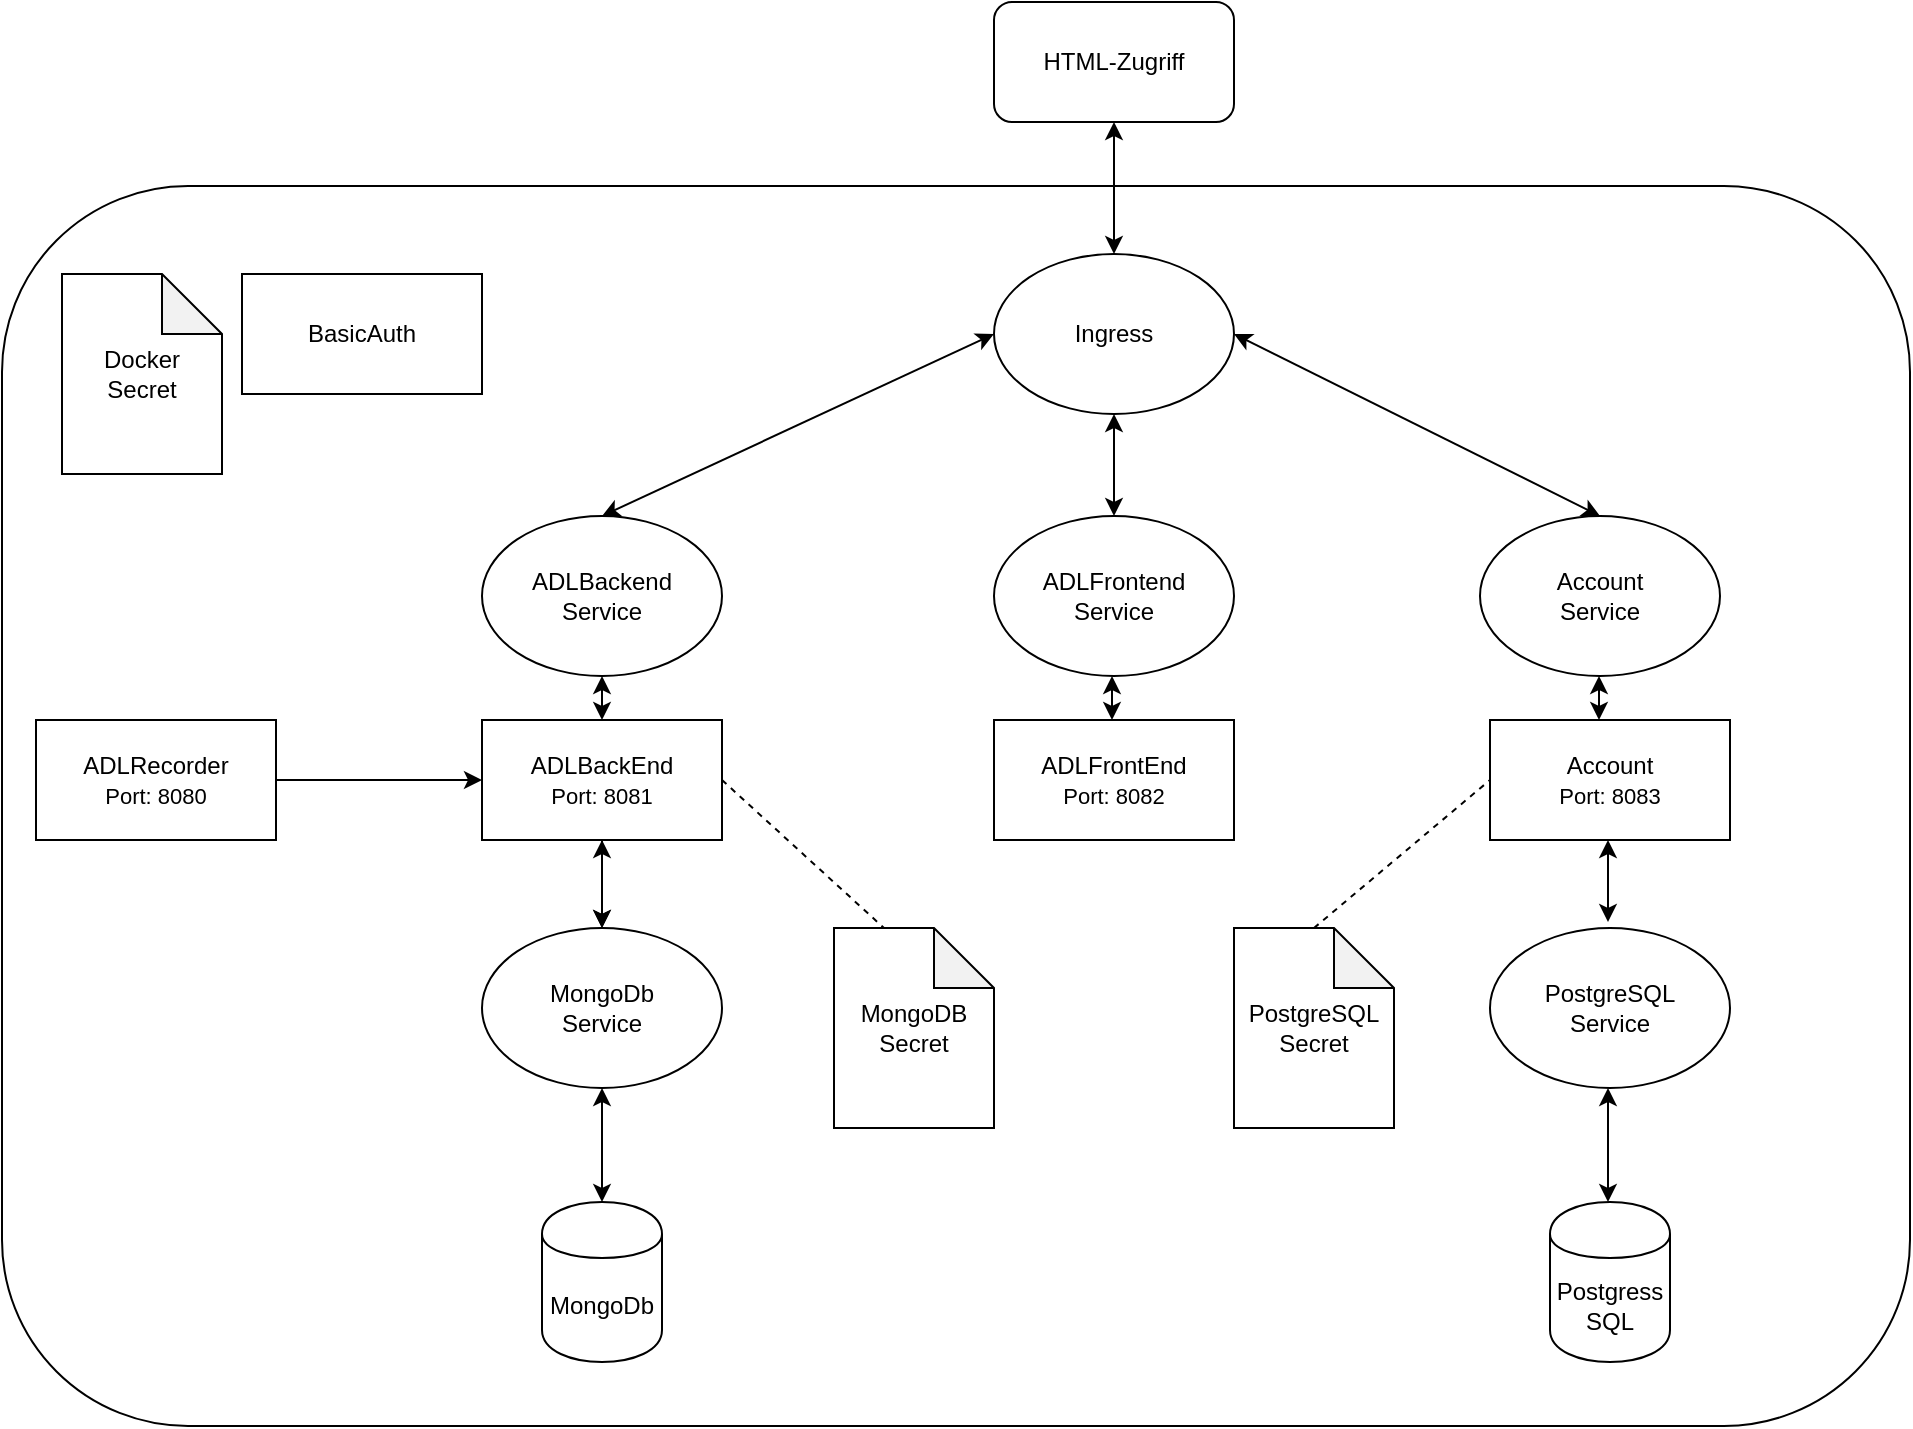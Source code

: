 <mxfile version="12.1.3" type="device" pages="1"><diagram id="1nmio2HLMhD4JNsLDUDP" name="Seite-1"><mxGraphModel dx="1808" dy="1033" grid="0" gridSize="10" guides="1" tooltips="1" connect="1" arrows="1" fold="1" page="0" pageScale="1" pageWidth="850" pageHeight="1100" math="0" shadow="0"><root><mxCell id="0"/><mxCell id="1" parent="0"/><mxCell id="ZDUjLoG2Rb13TqxuVOok-11" value="" style="edgeStyle=orthogonalEdgeStyle;rounded=0;orthogonalLoop=1;jettySize=auto;html=1;fontSize=53;" parent="1" source="ZDUjLoG2Rb13TqxuVOok-1" target="ZDUjLoG2Rb13TqxuVOok-2" edge="1"><mxGeometry relative="1" as="geometry"/></mxCell><mxCell id="ZDUjLoG2Rb13TqxuVOok-1" value="ADLRecorder&lt;br&gt;&lt;font style=&quot;font-size: 11px&quot;&gt;Port: 8080&lt;/font&gt;" style="rounded=0;whiteSpace=wrap;html=1;" parent="1" vertex="1"><mxGeometry x="-191" y="210" width="120" height="60" as="geometry"/></mxCell><mxCell id="kF2ZljexGBQ2iphMzyAR-26" value="" style="edgeStyle=orthogonalEdgeStyle;rounded=0;orthogonalLoop=1;jettySize=auto;html=1;" edge="1" parent="1" source="ZDUjLoG2Rb13TqxuVOok-2" target="kF2ZljexGBQ2iphMzyAR-1"><mxGeometry relative="1" as="geometry"/></mxCell><mxCell id="ZDUjLoG2Rb13TqxuVOok-2" value="ADLBackEnd&lt;br&gt;&lt;font style=&quot;font-size: 11px&quot;&gt;Port: 8081&lt;/font&gt;" style="rounded=0;whiteSpace=wrap;html=1;" parent="1" vertex="1"><mxGeometry x="32" y="210" width="120" height="60" as="geometry"/></mxCell><mxCell id="ZDUjLoG2Rb13TqxuVOok-3" value="ADLFrontEnd&lt;br&gt;&lt;font style=&quot;font-size: 11px&quot;&gt;Port: 8082&lt;/font&gt;" style="rounded=0;whiteSpace=wrap;html=1;" parent="1" vertex="1"><mxGeometry x="288" y="210" width="120" height="60" as="geometry"/></mxCell><mxCell id="ZDUjLoG2Rb13TqxuVOok-4" value="Account&lt;br&gt;&lt;font style=&quot;font-size: 11px&quot;&gt;Port: 8083&lt;/font&gt;" style="rounded=0;whiteSpace=wrap;html=1;" parent="1" vertex="1"><mxGeometry x="536" y="210" width="120" height="60" as="geometry"/></mxCell><mxCell id="ZDUjLoG2Rb13TqxuVOok-5" value="MongoDb&lt;br&gt;" style="shape=cylinder;whiteSpace=wrap;html=1;boundedLbl=1;backgroundOutline=1;" parent="1" vertex="1"><mxGeometry x="62" y="451" width="60" height="80" as="geometry"/></mxCell><mxCell id="ZDUjLoG2Rb13TqxuVOok-6" value="Postgress&lt;br&gt;SQL" style="shape=cylinder;whiteSpace=wrap;html=1;boundedLbl=1;backgroundOutline=1;" parent="1" vertex="1"><mxGeometry x="566" y="451" width="60" height="80" as="geometry"/></mxCell><mxCell id="kF2ZljexGBQ2iphMzyAR-1" value="MongoDb&lt;br&gt;Service" style="ellipse;whiteSpace=wrap;html=1;" vertex="1" parent="1"><mxGeometry x="32" y="314" width="120" height="80" as="geometry"/></mxCell><mxCell id="kF2ZljexGBQ2iphMzyAR-2" value="ADLBackend&lt;br&gt;Service" style="ellipse;whiteSpace=wrap;html=1;" vertex="1" parent="1"><mxGeometry x="32" y="108" width="120" height="80" as="geometry"/></mxCell><mxCell id="kF2ZljexGBQ2iphMzyAR-3" value="ADLFrontend&lt;br&gt;Service" style="ellipse;whiteSpace=wrap;html=1;" vertex="1" parent="1"><mxGeometry x="288" y="108" width="120" height="80" as="geometry"/></mxCell><mxCell id="kF2ZljexGBQ2iphMzyAR-4" value="Account&lt;br&gt;Service" style="ellipse;whiteSpace=wrap;html=1;" vertex="1" parent="1"><mxGeometry x="531" y="108" width="120" height="80" as="geometry"/></mxCell><mxCell id="kF2ZljexGBQ2iphMzyAR-5" value="PostgreSQL&lt;br&gt;Service" style="ellipse;whiteSpace=wrap;html=1;" vertex="1" parent="1"><mxGeometry x="536" y="314" width="120" height="80" as="geometry"/></mxCell><mxCell id="kF2ZljexGBQ2iphMzyAR-6" value="Ingress" style="ellipse;whiteSpace=wrap;html=1;" vertex="1" parent="1"><mxGeometry x="288" y="-23" width="120" height="80" as="geometry"/></mxCell><mxCell id="kF2ZljexGBQ2iphMzyAR-9" value="MongoDB&lt;br&gt;Secret" style="shape=note;whiteSpace=wrap;html=1;backgroundOutline=1;darkOpacity=0.05;fillColor=none;" vertex="1" parent="1"><mxGeometry x="208" y="314" width="80" height="100" as="geometry"/></mxCell><mxCell id="kF2ZljexGBQ2iphMzyAR-10" value="PostgreSQL&lt;br&gt;Secret" style="shape=note;whiteSpace=wrap;html=1;backgroundOutline=1;darkOpacity=0.05;fillColor=none;" vertex="1" parent="1"><mxGeometry x="408" y="314" width="80" height="100" as="geometry"/></mxCell><mxCell id="kF2ZljexGBQ2iphMzyAR-11" value="Docker&lt;br&gt;Secret" style="shape=note;whiteSpace=wrap;html=1;backgroundOutline=1;darkOpacity=0.05;fillColor=none;" vertex="1" parent="1"><mxGeometry x="-178" y="-13" width="80" height="100" as="geometry"/></mxCell><mxCell id="kF2ZljexGBQ2iphMzyAR-12" value="HTML-Zugriff" style="rounded=1;whiteSpace=wrap;html=1;fillColor=none;" vertex="1" parent="1"><mxGeometry x="288" y="-149" width="120" height="60" as="geometry"/></mxCell><mxCell id="kF2ZljexGBQ2iphMzyAR-13" value="" style="endArrow=classic;startArrow=classic;html=1;exitX=0.5;exitY=0;exitDx=0;exitDy=0;" edge="1" parent="1" source="ZDUjLoG2Rb13TqxuVOok-5"><mxGeometry width="50" height="50" relative="1" as="geometry"><mxPoint x="42" y="444" as="sourcePoint"/><mxPoint x="92" y="394" as="targetPoint"/><Array as="points"/></mxGeometry></mxCell><mxCell id="kF2ZljexGBQ2iphMzyAR-14" value="" style="endArrow=classic;startArrow=classic;html=1;exitX=0.5;exitY=0;exitDx=0;exitDy=0;" edge="1" parent="1" source="kF2ZljexGBQ2iphMzyAR-1"><mxGeometry width="50" height="50" relative="1" as="geometry"><mxPoint x="42" y="320" as="sourcePoint"/><mxPoint x="92" y="270" as="targetPoint"/></mxGeometry></mxCell><mxCell id="kF2ZljexGBQ2iphMzyAR-16" value="" style="endArrow=none;dashed=1;html=1;entryX=0;entryY=0;entryDx=25;entryDy=0;entryPerimeter=0;" edge="1" parent="1" target="kF2ZljexGBQ2iphMzyAR-9"><mxGeometry width="50" height="50" relative="1" as="geometry"><mxPoint x="152" y="240" as="sourcePoint"/><mxPoint x="202" y="190" as="targetPoint"/></mxGeometry></mxCell><mxCell id="kF2ZljexGBQ2iphMzyAR-17" value="" style="endArrow=none;dashed=1;html=1;exitX=0.5;exitY=0;exitDx=0;exitDy=0;exitPerimeter=0;" edge="1" parent="1" source="kF2ZljexGBQ2iphMzyAR-10"><mxGeometry width="50" height="50" relative="1" as="geometry"><mxPoint x="493" y="308" as="sourcePoint"/><mxPoint x="536" y="240" as="targetPoint"/></mxGeometry></mxCell><mxCell id="kF2ZljexGBQ2iphMzyAR-18" value="" style="endArrow=classic;startArrow=classic;html=1;exitX=0.5;exitY=0;exitDx=0;exitDy=0;" edge="1" parent="1"><mxGeometry width="50" height="50" relative="1" as="geometry"><mxPoint x="595" y="451" as="sourcePoint"/><mxPoint x="595" y="394" as="targetPoint"/><Array as="points"/></mxGeometry></mxCell><mxCell id="kF2ZljexGBQ2iphMzyAR-25" value="" style="endArrow=classic;startArrow=classic;html=1;exitX=0.5;exitY=0;exitDx=0;exitDy=0;" edge="1" parent="1"><mxGeometry width="50" height="50" relative="1" as="geometry"><mxPoint x="595" y="311" as="sourcePoint"/><mxPoint x="595" y="270" as="targetPoint"/><Array as="points"/></mxGeometry></mxCell><mxCell id="kF2ZljexGBQ2iphMzyAR-28" value="" style="endArrow=classic;startArrow=classic;html=1;exitX=0.5;exitY=0;exitDx=0;exitDy=0;entryX=0.5;entryY=1;entryDx=0;entryDy=0;" edge="1" parent="1" source="ZDUjLoG2Rb13TqxuVOok-2" target="kF2ZljexGBQ2iphMzyAR-2"><mxGeometry width="50" height="50" relative="1" as="geometry"><mxPoint x="-46" y="170" as="sourcePoint"/><mxPoint x="-46" y="126" as="targetPoint"/></mxGeometry></mxCell><mxCell id="kF2ZljexGBQ2iphMzyAR-29" value="" style="endArrow=classic;startArrow=classic;html=1;exitX=0.5;exitY=0;exitDx=0;exitDy=0;entryX=0.5;entryY=1;entryDx=0;entryDy=0;" edge="1" parent="1"><mxGeometry width="50" height="50" relative="1" as="geometry"><mxPoint x="347" y="210" as="sourcePoint"/><mxPoint x="347" y="188" as="targetPoint"/></mxGeometry></mxCell><mxCell id="kF2ZljexGBQ2iphMzyAR-30" value="" style="endArrow=classic;startArrow=classic;html=1;exitX=0.5;exitY=0;exitDx=0;exitDy=0;entryX=0.5;entryY=1;entryDx=0;entryDy=0;" edge="1" parent="1"><mxGeometry width="50" height="50" relative="1" as="geometry"><mxPoint x="590.5" y="210" as="sourcePoint"/><mxPoint x="590.5" y="188" as="targetPoint"/></mxGeometry></mxCell><mxCell id="kF2ZljexGBQ2iphMzyAR-31" value="" style="endArrow=classic;startArrow=classic;html=1;entryX=0;entryY=0.5;entryDx=0;entryDy=0;" edge="1" parent="1" target="kF2ZljexGBQ2iphMzyAR-6"><mxGeometry width="50" height="50" relative="1" as="geometry"><mxPoint x="92" y="108" as="sourcePoint"/><mxPoint x="142" y="58" as="targetPoint"/></mxGeometry></mxCell><mxCell id="kF2ZljexGBQ2iphMzyAR-32" value="" style="endArrow=classic;startArrow=classic;html=1;entryX=0.5;entryY=0;entryDx=0;entryDy=0;" edge="1" parent="1" target="kF2ZljexGBQ2iphMzyAR-4"><mxGeometry width="50" height="50" relative="1" as="geometry"><mxPoint x="408" y="17" as="sourcePoint"/><mxPoint x="604" y="-74" as="targetPoint"/></mxGeometry></mxCell><mxCell id="kF2ZljexGBQ2iphMzyAR-33" value="" style="endArrow=classic;startArrow=classic;html=1;exitX=0.5;exitY=0;exitDx=0;exitDy=0;entryX=0.5;entryY=1;entryDx=0;entryDy=0;" edge="1" parent="1" target="kF2ZljexGBQ2iphMzyAR-6"><mxGeometry width="50" height="50" relative="1" as="geometry"><mxPoint x="348" y="108" as="sourcePoint"/><mxPoint x="348" y="64" as="targetPoint"/></mxGeometry></mxCell><mxCell id="kF2ZljexGBQ2iphMzyAR-36" value="BasicAuth" style="rounded=0;whiteSpace=wrap;html=1;fillColor=none;" vertex="1" parent="1"><mxGeometry x="-88" y="-13" width="120" height="60" as="geometry"/></mxCell><mxCell id="kF2ZljexGBQ2iphMzyAR-37" value="" style="endArrow=classic;startArrow=classic;html=1;exitX=0.5;exitY=0;exitDx=0;exitDy=0;" edge="1" parent="1" source="kF2ZljexGBQ2iphMzyAR-6"><mxGeometry width="50" height="50" relative="1" as="geometry"><mxPoint x="298" y="-39" as="sourcePoint"/><mxPoint x="348" y="-89" as="targetPoint"/></mxGeometry></mxCell><mxCell id="kF2ZljexGBQ2iphMzyAR-38" value="" style="rounded=1;whiteSpace=wrap;html=1;fillColor=none;" vertex="1" parent="1"><mxGeometry x="-208" y="-57" width="954" height="620" as="geometry"/></mxCell></root></mxGraphModel></diagram></mxfile>